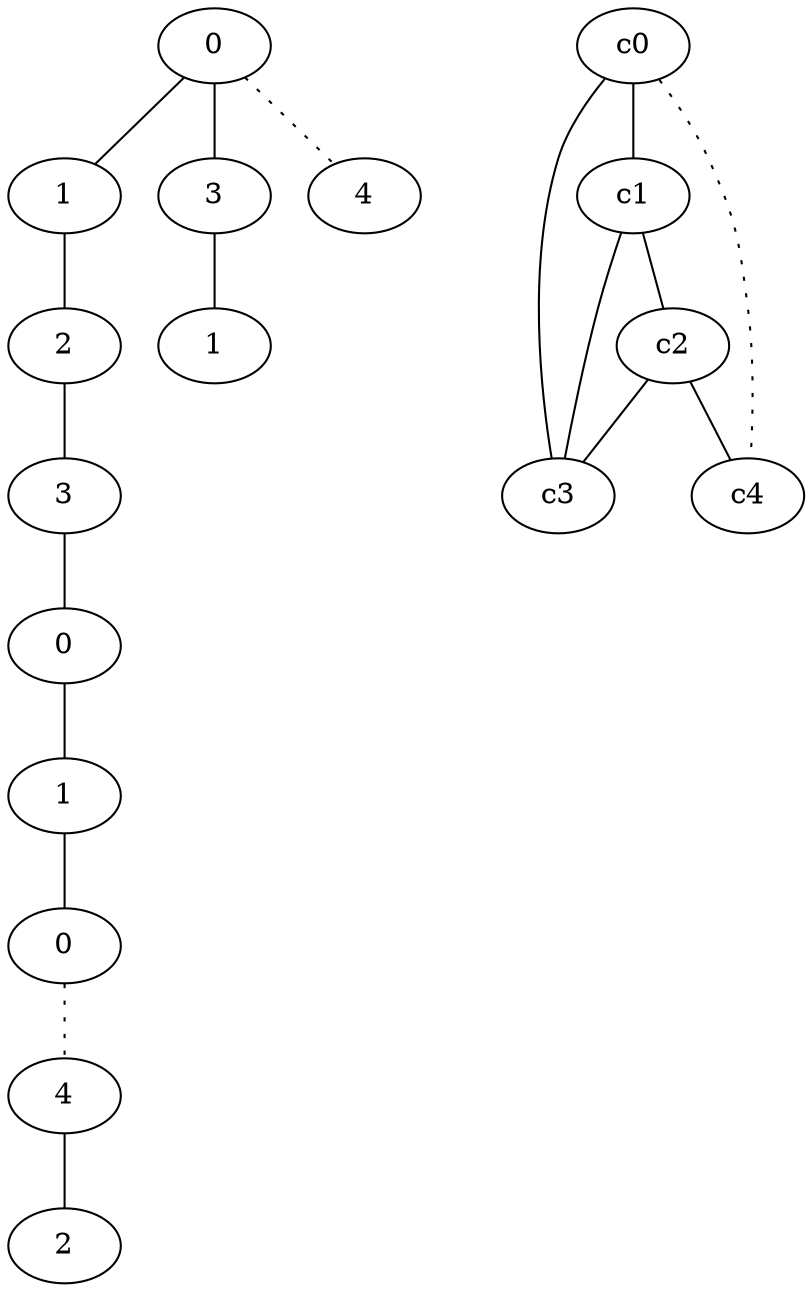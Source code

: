 graph {
a0[label=0];
a1[label=1];
a2[label=2];
a3[label=3];
a4[label=0];
a5[label=1];
a6[label=0];
a7[label=4];
a8[label=2];
a9[label=3];
a10[label=1];
a11[label=4];
a0 -- a1;
a0 -- a9;
a0 -- a11 [style=dotted];
a1 -- a2;
a2 -- a3;
a3 -- a4;
a4 -- a5;
a5 -- a6;
a6 -- a7 [style=dotted];
a7 -- a8;
a9 -- a10;
c0 -- c1;
c0 -- c3;
c0 -- c4 [style=dotted];
c1 -- c2;
c1 -- c3;
c2 -- c3;
c2 -- c4;
}
